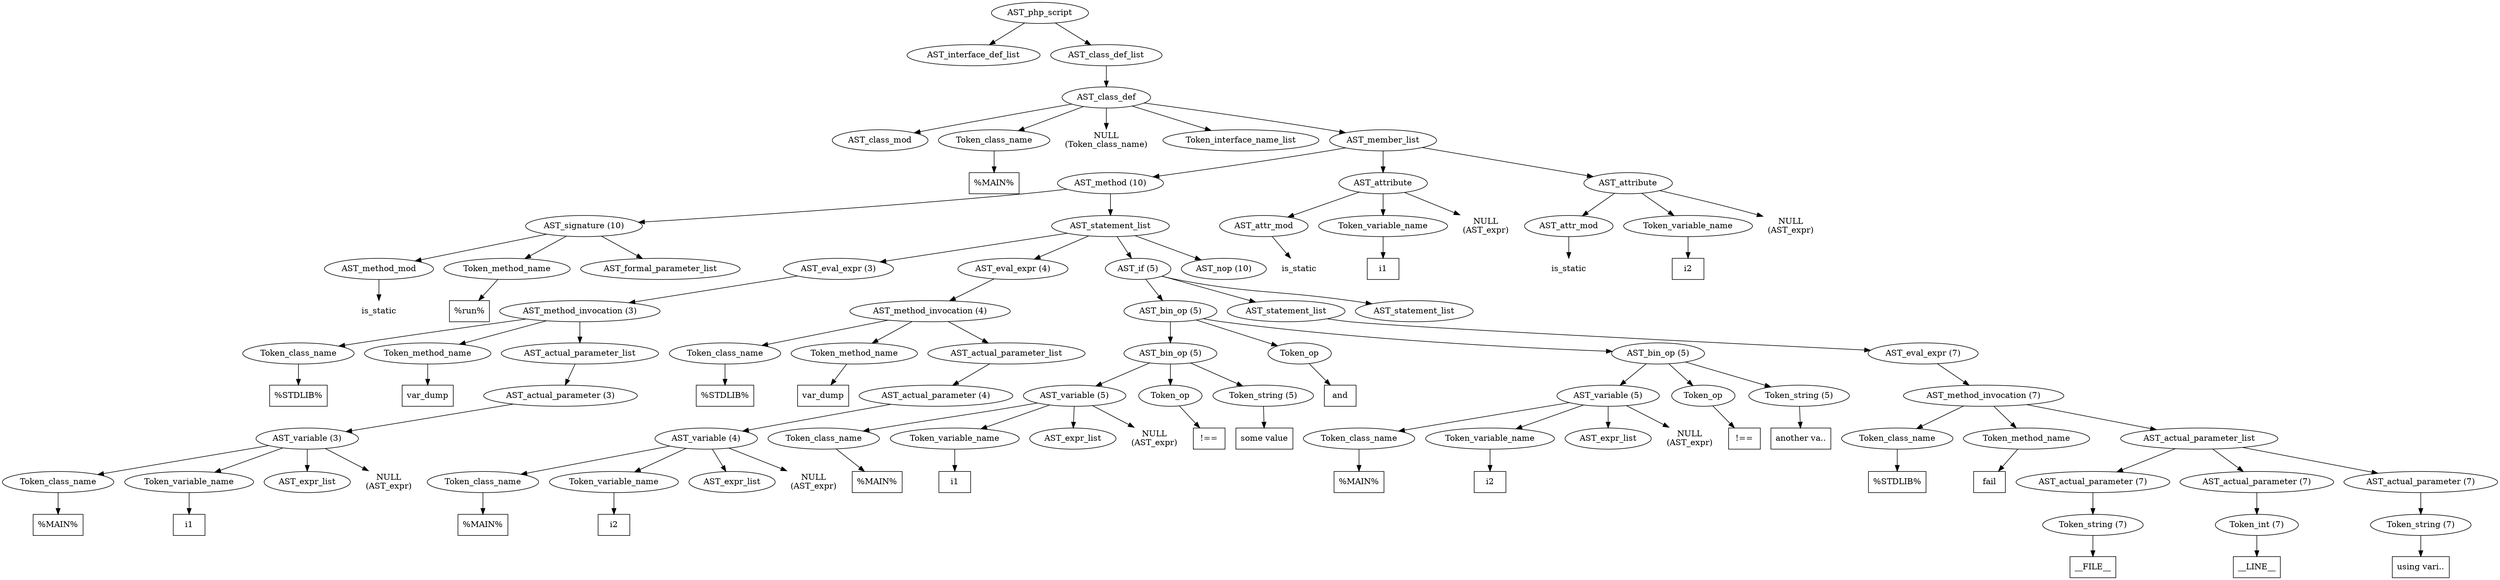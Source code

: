 /*
 * AST in dot format generated by phc -- the PHP compiler
 */

digraph AST {
node_0 [label="AST_php_script"];
node_1 [label="AST_interface_def_list"];
node_2 [label="AST_class_def_list"];
node_3 [label="AST_class_def"];
node_4 [label="AST_class_mod"];
node_5 [label="Token_class_name"];
node_6 [label="%MAIN%", shape=box]
node_5 -> node_6;
node_7 [label="NULL\n(Token_class_name)", shape=plaintext]
node_8 [label="Token_interface_name_list"];
node_9 [label="AST_member_list"];
node_10 [label="AST_method (10)"];
node_11 [label="AST_signature (10)"];
node_12 [label="AST_method_mod"];
node_13 [label="is_static", shape=plaintext]
node_12 -> node_13;
node_14 [label="Token_method_name"];
node_15 [label="%run%", shape=box]
node_14 -> node_15;
node_16 [label="AST_formal_parameter_list"];
node_11 -> node_16;
node_11 -> node_14;
node_11 -> node_12;
node_17 [label="AST_statement_list"];
node_18 [label="AST_eval_expr (3)"];
node_19 [label="AST_method_invocation (3)"];
node_20 [label="Token_class_name"];
node_21 [label="%STDLIB%", shape=box]
node_20 -> node_21;
node_22 [label="Token_method_name"];
node_23 [label="var_dump", shape=box]
node_22 -> node_23;
node_24 [label="AST_actual_parameter_list"];
node_25 [label="AST_actual_parameter (3)"];
node_26 [label="AST_variable (3)"];
node_27 [label="Token_class_name"];
node_28 [label="%MAIN%", shape=box]
node_27 -> node_28;
node_29 [label="Token_variable_name"];
node_30 [label="i1", shape=box]
node_29 -> node_30;
node_31 [label="AST_expr_list"];
node_32 [label="NULL\n(AST_expr)", shape=plaintext]
node_26 -> node_32;
node_26 -> node_31;
node_26 -> node_29;
node_26 -> node_27;
node_25 -> node_26;
node_24 -> node_25;
node_19 -> node_24;
node_19 -> node_22;
node_19 -> node_20;
node_18 -> node_19;
node_33 [label="AST_eval_expr (4)"];
node_34 [label="AST_method_invocation (4)"];
node_35 [label="Token_class_name"];
node_36 [label="%STDLIB%", shape=box]
node_35 -> node_36;
node_37 [label="Token_method_name"];
node_38 [label="var_dump", shape=box]
node_37 -> node_38;
node_39 [label="AST_actual_parameter_list"];
node_40 [label="AST_actual_parameter (4)"];
node_41 [label="AST_variable (4)"];
node_42 [label="Token_class_name"];
node_43 [label="%MAIN%", shape=box]
node_42 -> node_43;
node_44 [label="Token_variable_name"];
node_45 [label="i2", shape=box]
node_44 -> node_45;
node_46 [label="AST_expr_list"];
node_47 [label="NULL\n(AST_expr)", shape=plaintext]
node_41 -> node_47;
node_41 -> node_46;
node_41 -> node_44;
node_41 -> node_42;
node_40 -> node_41;
node_39 -> node_40;
node_34 -> node_39;
node_34 -> node_37;
node_34 -> node_35;
node_33 -> node_34;
node_48 [label="AST_if (5)"];
node_49 [label="AST_bin_op (5)"];
node_50 [label="AST_bin_op (5)"];
node_51 [label="AST_variable (5)"];
node_52 [label="Token_class_name"];
node_53 [label="%MAIN%", shape=box]
node_52 -> node_53;
node_54 [label="Token_variable_name"];
node_55 [label="i1", shape=box]
node_54 -> node_55;
node_56 [label="AST_expr_list"];
node_57 [label="NULL\n(AST_expr)", shape=plaintext]
node_51 -> node_57;
node_51 -> node_56;
node_51 -> node_54;
node_51 -> node_52;
node_58 [label="Token_op"];
node_59 [label="!==", shape=box]
node_58 -> node_59;
node_60 [label="Token_string (5)"];
node_61 [label="some value", shape=box]
node_60 -> node_61;
node_50 -> node_60;
node_50 -> node_58;
node_50 -> node_51;
node_62 [label="Token_op"];
node_63 [label="and", shape=box]
node_62 -> node_63;
node_64 [label="AST_bin_op (5)"];
node_65 [label="AST_variable (5)"];
node_66 [label="Token_class_name"];
node_67 [label="%MAIN%", shape=box]
node_66 -> node_67;
node_68 [label="Token_variable_name"];
node_69 [label="i2", shape=box]
node_68 -> node_69;
node_70 [label="AST_expr_list"];
node_71 [label="NULL\n(AST_expr)", shape=plaintext]
node_65 -> node_71;
node_65 -> node_70;
node_65 -> node_68;
node_65 -> node_66;
node_72 [label="Token_op"];
node_73 [label="!==", shape=box]
node_72 -> node_73;
node_74 [label="Token_string (5)"];
node_75 [label="another va..", shape=box]
node_74 -> node_75;
node_64 -> node_74;
node_64 -> node_72;
node_64 -> node_65;
node_49 -> node_64;
node_49 -> node_62;
node_49 -> node_50;
node_76 [label="AST_statement_list"];
node_77 [label="AST_eval_expr (7)"];
node_78 [label="AST_method_invocation (7)"];
node_79 [label="Token_class_name"];
node_80 [label="%STDLIB%", shape=box]
node_79 -> node_80;
node_81 [label="Token_method_name"];
node_82 [label="fail", shape=box]
node_81 -> node_82;
node_83 [label="AST_actual_parameter_list"];
node_84 [label="AST_actual_parameter (7)"];
node_85 [label="Token_string (7)"];
node_86 [label="__FILE__", shape=box]
node_85 -> node_86;
node_84 -> node_85;
node_87 [label="AST_actual_parameter (7)"];
node_88 [label="Token_int (7)"];
node_89 [label="__LINE__", shape=box]
node_88 -> node_89;
node_87 -> node_88;
node_90 [label="AST_actual_parameter (7)"];
node_91 [label="Token_string (7)"];
node_92 [label="using vari..", shape=box]
node_91 -> node_92;
node_90 -> node_91;
node_83 -> node_90;
node_83 -> node_87;
node_83 -> node_84;
node_78 -> node_83;
node_78 -> node_81;
node_78 -> node_79;
node_77 -> node_78;
node_76 -> node_77;
node_93 [label="AST_statement_list"];
node_48 -> node_93;
node_48 -> node_76;
node_48 -> node_49;
node_94 [label="AST_nop (10)"];
node_17 -> node_94;
node_17 -> node_48;
node_17 -> node_33;
node_17 -> node_18;
node_10 -> node_17;
node_10 -> node_11;
node_95 [label="AST_attribute"];
node_96 [label="AST_attr_mod"];
node_97 [label="is_static", shape=plaintext]
node_96 -> node_97;
node_98 [label="Token_variable_name"];
node_99 [label="i1", shape=box]
node_98 -> node_99;
node_100 [label="NULL\n(AST_expr)", shape=plaintext]
node_95 -> node_100;
node_95 -> node_98;
node_95 -> node_96;
node_101 [label="AST_attribute"];
node_102 [label="AST_attr_mod"];
node_103 [label="is_static", shape=plaintext]
node_102 -> node_103;
node_104 [label="Token_variable_name"];
node_105 [label="i2", shape=box]
node_104 -> node_105;
node_106 [label="NULL\n(AST_expr)", shape=plaintext]
node_101 -> node_106;
node_101 -> node_104;
node_101 -> node_102;
node_9 -> node_101;
node_9 -> node_95;
node_9 -> node_10;
node_3 -> node_9;
node_3 -> node_8;
node_3 -> node_7;
node_3 -> node_5;
node_3 -> node_4;
node_2 -> node_3;
node_0 -> node_2;
node_0 -> node_1;
}

